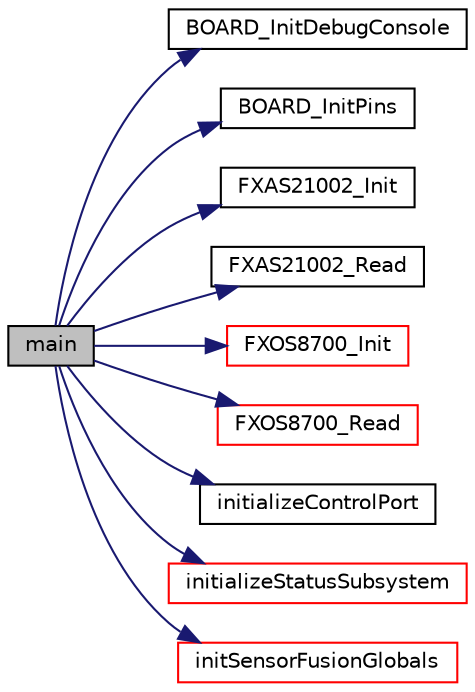 digraph "main"
{
  edge [fontname="Helvetica",fontsize="10",labelfontname="Helvetica",labelfontsize="10"];
  node [fontname="Helvetica",fontsize="10",shape=record];
  rankdir="LR";
  Node0 [label="main",height=0.2,width=0.4,color="black", fillcolor="grey75", style="filled", fontcolor="black"];
  Node0 -> Node1 [color="midnightblue",fontsize="10",style="solid",fontname="Helvetica"];
  Node1 [label="BOARD_InitDebugConsole",height=0.2,width=0.4,color="black", fillcolor="white", style="filled",URL="$frdm-k64f_2board_8c.html#a4c84ccb952cb083367d7040cf9de3db8"];
  Node0 -> Node2 [color="midnightblue",fontsize="10",style="solid",fontname="Helvetica"];
  Node2 [label="BOARD_InitPins",height=0.2,width=0.4,color="black", fillcolor="white", style="filled",URL="$group__pin__mux.html#ga2c9fe54b6b84723fbaa590a6f4576966",tooltip="Configures pin routing and optionally pin electrical features. "];
  Node0 -> Node3 [color="midnightblue",fontsize="10",style="solid",fontname="Helvetica"];
  Node3 [label="FXAS21002_Init",height=0.2,width=0.4,color="black", fillcolor="white", style="filled",URL="$drivers_8h.html#a81c5b987e709b3991bc7c1bc1e659c1f"];
  Node0 -> Node4 [color="midnightblue",fontsize="10",style="solid",fontname="Helvetica"];
  Node4 [label="FXAS21002_Read",height=0.2,width=0.4,color="black", fillcolor="white", style="filled",URL="$drivers_8h.html#a1e2a1a192ed7f150fc24fc11df8d4c1e"];
  Node0 -> Node5 [color="midnightblue",fontsize="10",style="solid",fontname="Helvetica"];
  Node5 [label="FXOS8700_Init",height=0.2,width=0.4,color="red", fillcolor="white", style="filled",URL="$driver___f_x_o_s8700_8c.html#ac61bf451efc3a4eab179dbc59268b3e7"];
  Node0 -> Node13 [color="midnightblue",fontsize="10",style="solid",fontname="Helvetica"];
  Node13 [label="FXOS8700_Read",height=0.2,width=0.4,color="red", fillcolor="white", style="filled",URL="$driver___f_x_o_s8700_8c.html#a5388755d21701d88d79a4bfda99dbebf"];
  Node0 -> Node15 [color="midnightblue",fontsize="10",style="solid",fontname="Helvetica"];
  Node15 [label="initializeControlPort",height=0.2,width=0.4,color="black", fillcolor="white", style="filled",URL="$control_8c.html#a67029acf1be9712c5d30c625132ad958",tooltip="Initialize the control subsystem and all related hardware. "];
  Node0 -> Node16 [color="midnightblue",fontsize="10",style="solid",fontname="Helvetica"];
  Node16 [label="initializeStatusSubsystem",height=0.2,width=0.4,color="red", fillcolor="white", style="filled",URL="$status_8c.html#a01619741119cf3432f8cfff23334c793"];
  Node0 -> Node23 [color="midnightblue",fontsize="10",style="solid",fontname="Helvetica"];
  Node23 [label="initSensorFusionGlobals",height=0.2,width=0.4,color="red", fillcolor="white", style="filled",URL="$sensor__fusion_8c.html#a43b44018042fabb5179c2e62277cc942",tooltip="utility function to insert default values in the top level structure "];
}
